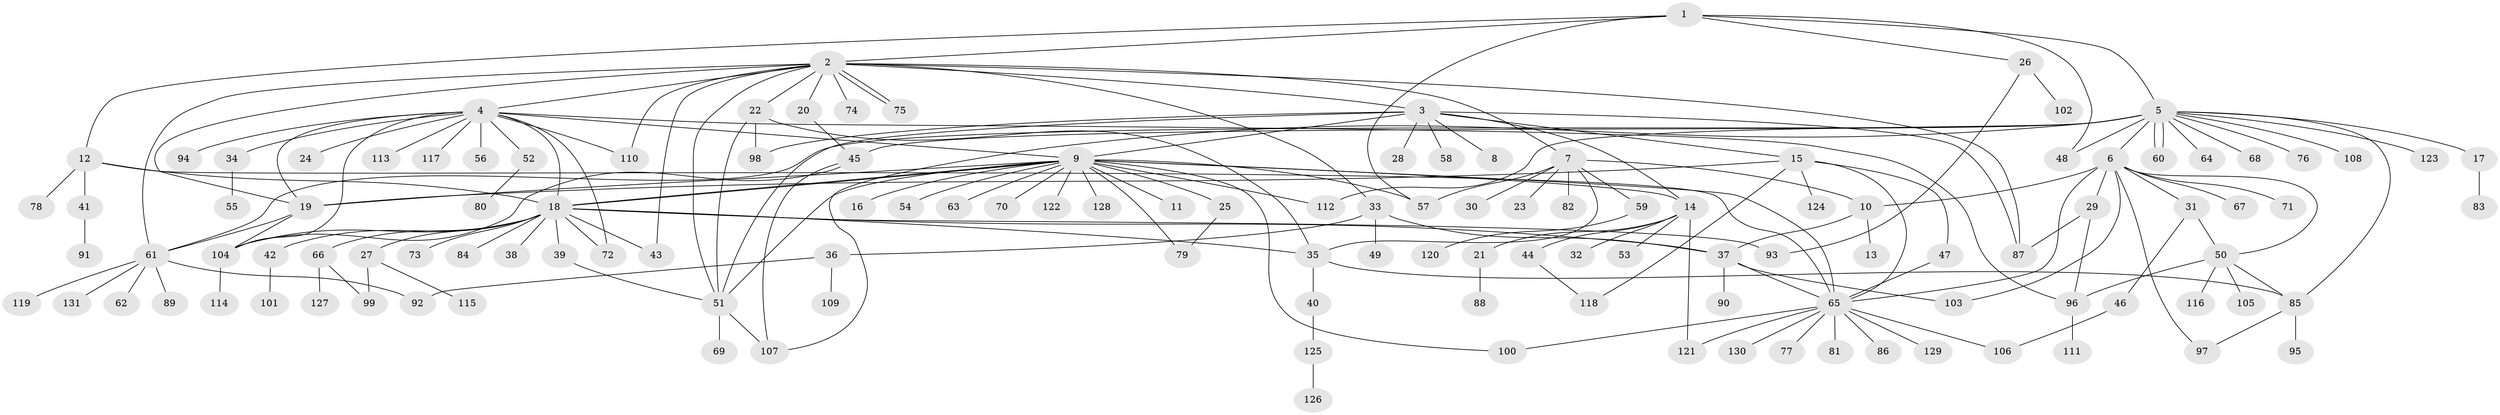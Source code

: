 // coarse degree distribution, {5: 0.028846153846153848, 14: 0.019230769230769232, 10: 0.009615384615384616, 13: 0.009615384615384616, 12: 0.019230769230769232, 7: 0.028846153846153848, 1: 0.5480769230769231, 18: 0.009615384615384616, 8: 0.019230769230769232, 6: 0.028846153846153848, 2: 0.18269230769230768, 16: 0.009615384615384616, 3: 0.057692307692307696, 4: 0.028846153846153848}
// Generated by graph-tools (version 1.1) at 2025/41/03/06/25 10:41:47]
// undirected, 131 vertices, 187 edges
graph export_dot {
graph [start="1"]
  node [color=gray90,style=filled];
  1;
  2;
  3;
  4;
  5;
  6;
  7;
  8;
  9;
  10;
  11;
  12;
  13;
  14;
  15;
  16;
  17;
  18;
  19;
  20;
  21;
  22;
  23;
  24;
  25;
  26;
  27;
  28;
  29;
  30;
  31;
  32;
  33;
  34;
  35;
  36;
  37;
  38;
  39;
  40;
  41;
  42;
  43;
  44;
  45;
  46;
  47;
  48;
  49;
  50;
  51;
  52;
  53;
  54;
  55;
  56;
  57;
  58;
  59;
  60;
  61;
  62;
  63;
  64;
  65;
  66;
  67;
  68;
  69;
  70;
  71;
  72;
  73;
  74;
  75;
  76;
  77;
  78;
  79;
  80;
  81;
  82;
  83;
  84;
  85;
  86;
  87;
  88;
  89;
  90;
  91;
  92;
  93;
  94;
  95;
  96;
  97;
  98;
  99;
  100;
  101;
  102;
  103;
  104;
  105;
  106;
  107;
  108;
  109;
  110;
  111;
  112;
  113;
  114;
  115;
  116;
  117;
  118;
  119;
  120;
  121;
  122;
  123;
  124;
  125;
  126;
  127;
  128;
  129;
  130;
  131;
  1 -- 2;
  1 -- 5;
  1 -- 12;
  1 -- 26;
  1 -- 48;
  1 -- 57;
  2 -- 3;
  2 -- 4;
  2 -- 7;
  2 -- 19;
  2 -- 20;
  2 -- 22;
  2 -- 33;
  2 -- 43;
  2 -- 51;
  2 -- 61;
  2 -- 74;
  2 -- 75;
  2 -- 75;
  2 -- 87;
  2 -- 110;
  3 -- 8;
  3 -- 9;
  3 -- 14;
  3 -- 15;
  3 -- 28;
  3 -- 51;
  3 -- 58;
  3 -- 87;
  3 -- 98;
  4 -- 9;
  4 -- 18;
  4 -- 19;
  4 -- 24;
  4 -- 34;
  4 -- 52;
  4 -- 56;
  4 -- 72;
  4 -- 94;
  4 -- 96;
  4 -- 104;
  4 -- 110;
  4 -- 113;
  4 -- 117;
  5 -- 6;
  5 -- 17;
  5 -- 45;
  5 -- 48;
  5 -- 60;
  5 -- 60;
  5 -- 61;
  5 -- 64;
  5 -- 68;
  5 -- 76;
  5 -- 85;
  5 -- 107;
  5 -- 108;
  5 -- 112;
  5 -- 123;
  6 -- 10;
  6 -- 29;
  6 -- 31;
  6 -- 50;
  6 -- 65;
  6 -- 67;
  6 -- 71;
  6 -- 97;
  6 -- 103;
  7 -- 10;
  7 -- 23;
  7 -- 30;
  7 -- 35;
  7 -- 57;
  7 -- 59;
  7 -- 82;
  9 -- 11;
  9 -- 14;
  9 -- 16;
  9 -- 18;
  9 -- 18;
  9 -- 19;
  9 -- 25;
  9 -- 51;
  9 -- 54;
  9 -- 57;
  9 -- 63;
  9 -- 65;
  9 -- 70;
  9 -- 79;
  9 -- 100;
  9 -- 112;
  9 -- 122;
  9 -- 128;
  10 -- 13;
  10 -- 37;
  12 -- 18;
  12 -- 41;
  12 -- 65;
  12 -- 78;
  14 -- 21;
  14 -- 32;
  14 -- 44;
  14 -- 53;
  14 -- 121;
  15 -- 19;
  15 -- 47;
  15 -- 65;
  15 -- 118;
  15 -- 124;
  17 -- 83;
  18 -- 27;
  18 -- 35;
  18 -- 37;
  18 -- 38;
  18 -- 39;
  18 -- 42;
  18 -- 43;
  18 -- 66;
  18 -- 72;
  18 -- 73;
  18 -- 84;
  18 -- 93;
  18 -- 104;
  19 -- 61;
  19 -- 104;
  20 -- 45;
  21 -- 88;
  22 -- 35;
  22 -- 51;
  22 -- 98;
  25 -- 79;
  26 -- 93;
  26 -- 102;
  27 -- 99;
  27 -- 115;
  29 -- 87;
  29 -- 96;
  31 -- 46;
  31 -- 50;
  33 -- 36;
  33 -- 37;
  33 -- 49;
  34 -- 55;
  35 -- 40;
  35 -- 85;
  36 -- 92;
  36 -- 109;
  37 -- 65;
  37 -- 90;
  37 -- 103;
  39 -- 51;
  40 -- 125;
  41 -- 91;
  42 -- 101;
  44 -- 118;
  45 -- 104;
  45 -- 107;
  46 -- 106;
  47 -- 65;
  50 -- 85;
  50 -- 96;
  50 -- 105;
  50 -- 116;
  51 -- 69;
  51 -- 107;
  52 -- 80;
  59 -- 120;
  61 -- 62;
  61 -- 89;
  61 -- 92;
  61 -- 119;
  61 -- 131;
  65 -- 77;
  65 -- 81;
  65 -- 86;
  65 -- 100;
  65 -- 106;
  65 -- 121;
  65 -- 129;
  65 -- 130;
  66 -- 99;
  66 -- 127;
  85 -- 95;
  85 -- 97;
  96 -- 111;
  104 -- 114;
  125 -- 126;
}
